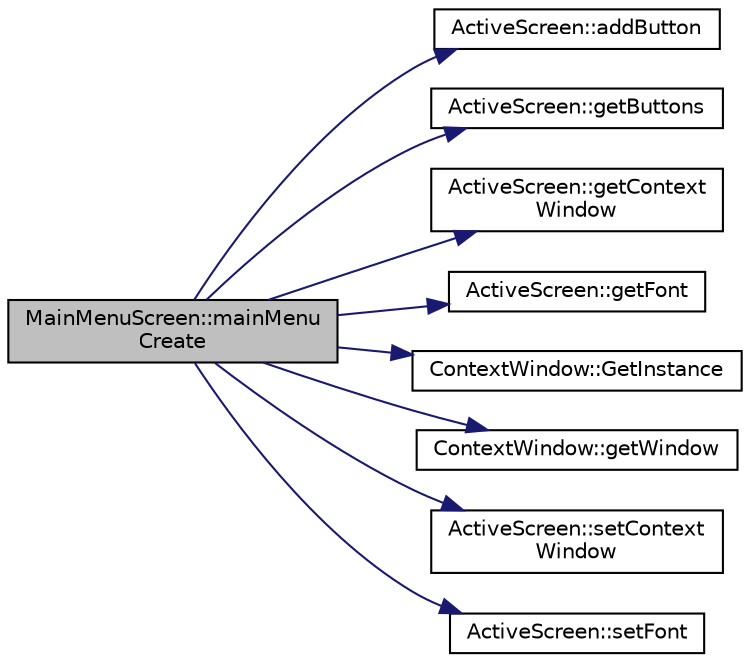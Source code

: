 digraph "MainMenuScreen::mainMenuCreate"
{
 // LATEX_PDF_SIZE
  edge [fontname="Helvetica",fontsize="10",labelfontname="Helvetica",labelfontsize="10"];
  node [fontname="Helvetica",fontsize="10",shape=record];
  rankdir="LR";
  Node1 [label="MainMenuScreen::mainMenu\lCreate",height=0.2,width=0.4,color="black", fillcolor="grey75", style="filled", fontcolor="black",tooltip=" "];
  Node1 -> Node2 [color="midnightblue",fontsize="10",style="solid",fontname="Helvetica"];
  Node2 [label="ActiveScreen::addButton",height=0.2,width=0.4,color="black", fillcolor="white", style="filled",URL="$class_active_screen.html#ae0a7c90f6f382c7f0f3fa9ccd01c44f0",tooltip=" "];
  Node1 -> Node3 [color="midnightblue",fontsize="10",style="solid",fontname="Helvetica"];
  Node3 [label="ActiveScreen::getButtons",height=0.2,width=0.4,color="black", fillcolor="white", style="filled",URL="$class_active_screen.html#aefe54d9a04210b2985890f3657974484",tooltip=" "];
  Node1 -> Node4 [color="midnightblue",fontsize="10",style="solid",fontname="Helvetica"];
  Node4 [label="ActiveScreen::getContext\lWindow",height=0.2,width=0.4,color="black", fillcolor="white", style="filled",URL="$class_active_screen.html#ac7c3386bd133917396975a4b0a5a6e68",tooltip=" "];
  Node1 -> Node5 [color="midnightblue",fontsize="10",style="solid",fontname="Helvetica"];
  Node5 [label="ActiveScreen::getFont",height=0.2,width=0.4,color="black", fillcolor="white", style="filled",URL="$class_active_screen.html#a6566d6bd5327b662b7cf587b1c26ce61",tooltip=" "];
  Node1 -> Node6 [color="midnightblue",fontsize="10",style="solid",fontname="Helvetica"];
  Node6 [label="ContextWindow::GetInstance",height=0.2,width=0.4,color="black", fillcolor="white", style="filled",URL="$class_context_window.html#ae1d1fa169768a6ed2a1651f6d5594fc2",tooltip=" "];
  Node1 -> Node7 [color="midnightblue",fontsize="10",style="solid",fontname="Helvetica"];
  Node7 [label="ContextWindow::getWindow",height=0.2,width=0.4,color="black", fillcolor="white", style="filled",URL="$class_context_window.html#aeb95c8c03177e672167f42b7672f2d7f",tooltip=" "];
  Node1 -> Node8 [color="midnightblue",fontsize="10",style="solid",fontname="Helvetica"];
  Node8 [label="ActiveScreen::setContext\lWindow",height=0.2,width=0.4,color="black", fillcolor="white", style="filled",URL="$class_active_screen.html#a3de2c1b9355ef27577cf8af01c0f4632",tooltip=" "];
  Node1 -> Node9 [color="midnightblue",fontsize="10",style="solid",fontname="Helvetica"];
  Node9 [label="ActiveScreen::setFont",height=0.2,width=0.4,color="black", fillcolor="white", style="filled",URL="$class_active_screen.html#ae56257f26e8cc35bc9bf476e4a633e20",tooltip=" "];
}
